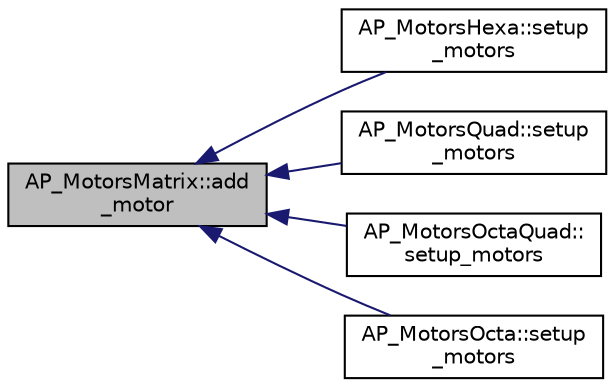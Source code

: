 digraph "AP_MotorsMatrix::add_motor"
{
 // INTERACTIVE_SVG=YES
  edge [fontname="Helvetica",fontsize="10",labelfontname="Helvetica",labelfontsize="10"];
  node [fontname="Helvetica",fontsize="10",shape=record];
  rankdir="LR";
  Node1 [label="AP_MotorsMatrix::add\l_motor",height=0.2,width=0.4,color="black", fillcolor="grey75", style="filled" fontcolor="black"];
  Node1 -> Node2 [dir="back",color="midnightblue",fontsize="10",style="solid",fontname="Helvetica"];
  Node2 [label="AP_MotorsHexa::setup\l_motors",height=0.2,width=0.4,color="black", fillcolor="white", style="filled",URL="$classAP__MotorsHexa.html#a272a8fadfbde75b9f3d981cbd7470591"];
  Node1 -> Node3 [dir="back",color="midnightblue",fontsize="10",style="solid",fontname="Helvetica"];
  Node3 [label="AP_MotorsQuad::setup\l_motors",height=0.2,width=0.4,color="black", fillcolor="white", style="filled",URL="$classAP__MotorsQuad.html#a98546663ae573f2403b2484f96faca7e"];
  Node1 -> Node4 [dir="back",color="midnightblue",fontsize="10",style="solid",fontname="Helvetica"];
  Node4 [label="AP_MotorsOctaQuad::\lsetup_motors",height=0.2,width=0.4,color="black", fillcolor="white", style="filled",URL="$classAP__MotorsOctaQuad.html#a05e9f2d13a0dc9256b7fc3b55fc9bacc"];
  Node1 -> Node5 [dir="back",color="midnightblue",fontsize="10",style="solid",fontname="Helvetica"];
  Node5 [label="AP_MotorsOcta::setup\l_motors",height=0.2,width=0.4,color="black", fillcolor="white", style="filled",URL="$classAP__MotorsOcta.html#aa267beaa15465ccef1e0e7f5acd66f89"];
}
